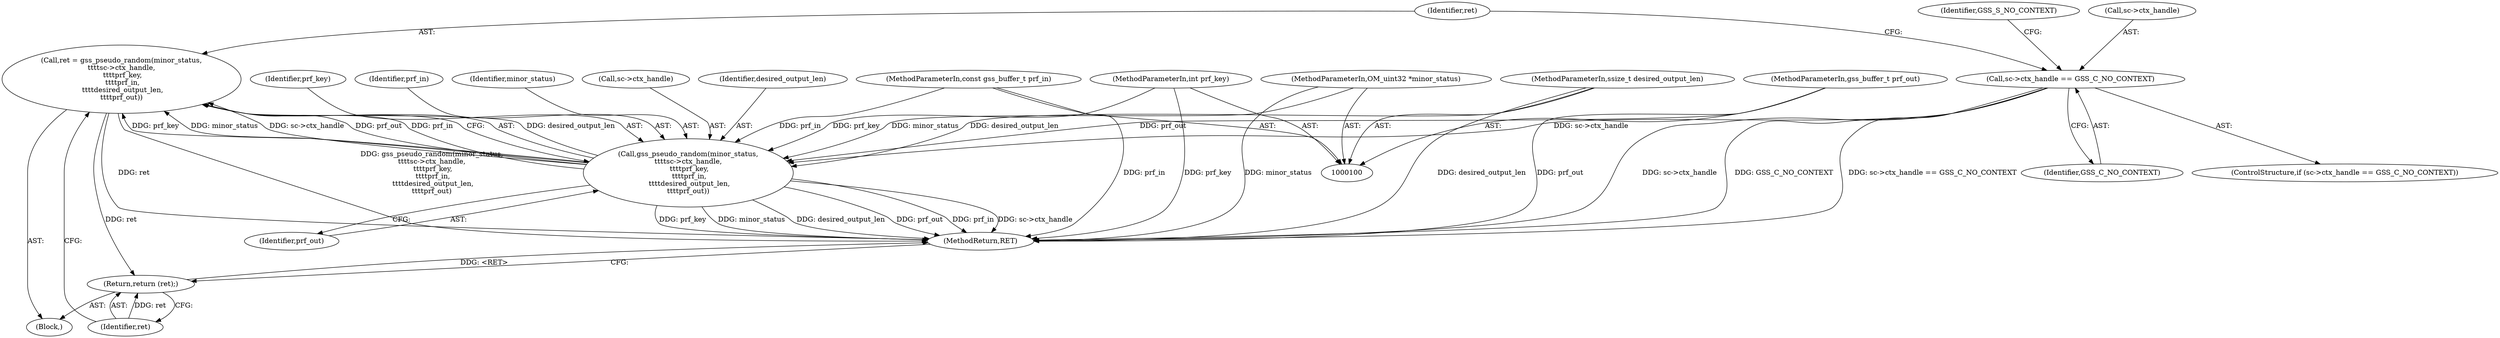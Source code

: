 digraph "0_krb5_b51b33f2bc5d1497ddf5bd107f791c101695000d_16@API" {
"1000123" [label="(Call,ret = gss_pseudo_random(minor_status,\n\t\t\t\tsc->ctx_handle,\n \t\t\t\tprf_key,\n \t\t\t\tprf_in,\n \t\t\t\tdesired_output_len,\n\t\t\t\tprf_out))"];
"1000125" [label="(Call,gss_pseudo_random(minor_status,\n\t\t\t\tsc->ctx_handle,\n \t\t\t\tprf_key,\n \t\t\t\tprf_in,\n \t\t\t\tdesired_output_len,\n\t\t\t\tprf_out))"];
"1000101" [label="(MethodParameterIn,OM_uint32 *minor_status)"];
"1000116" [label="(Call,sc->ctx_handle == GSS_C_NO_CONTEXT)"];
"1000103" [label="(MethodParameterIn,int prf_key)"];
"1000104" [label="(MethodParameterIn,const gss_buffer_t prf_in)"];
"1000105" [label="(MethodParameterIn,ssize_t desired_output_len)"];
"1000106" [label="(MethodParameterIn,gss_buffer_t prf_out)"];
"1000134" [label="(Return,return (ret);)"];
"1000105" [label="(MethodParameterIn,ssize_t desired_output_len)"];
"1000123" [label="(Call,ret = gss_pseudo_random(minor_status,\n\t\t\t\tsc->ctx_handle,\n \t\t\t\tprf_key,\n \t\t\t\tprf_in,\n \t\t\t\tdesired_output_len,\n\t\t\t\tprf_out))"];
"1000130" [label="(Identifier,prf_key)"];
"1000131" [label="(Identifier,prf_in)"];
"1000115" [label="(ControlStructure,if (sc->ctx_handle == GSS_C_NO_CONTEXT))"];
"1000122" [label="(Identifier,GSS_S_NO_CONTEXT)"];
"1000124" [label="(Identifier,ret)"];
"1000136" [label="(MethodReturn,RET)"];
"1000126" [label="(Identifier,minor_status)"];
"1000116" [label="(Call,sc->ctx_handle == GSS_C_NO_CONTEXT)"];
"1000134" [label="(Return,return (ret);)"];
"1000127" [label="(Call,sc->ctx_handle)"];
"1000125" [label="(Call,gss_pseudo_random(minor_status,\n\t\t\t\tsc->ctx_handle,\n \t\t\t\tprf_key,\n \t\t\t\tprf_in,\n \t\t\t\tdesired_output_len,\n\t\t\t\tprf_out))"];
"1000132" [label="(Identifier,desired_output_len)"];
"1000117" [label="(Call,sc->ctx_handle)"];
"1000135" [label="(Identifier,ret)"];
"1000106" [label="(MethodParameterIn,gss_buffer_t prf_out)"];
"1000101" [label="(MethodParameterIn,OM_uint32 *minor_status)"];
"1000120" [label="(Identifier,GSS_C_NO_CONTEXT)"];
"1000107" [label="(Block,)"];
"1000133" [label="(Identifier,prf_out)"];
"1000104" [label="(MethodParameterIn,const gss_buffer_t prf_in)"];
"1000103" [label="(MethodParameterIn,int prf_key)"];
"1000123" -> "1000107"  [label="AST: "];
"1000123" -> "1000125"  [label="CFG: "];
"1000124" -> "1000123"  [label="AST: "];
"1000125" -> "1000123"  [label="AST: "];
"1000135" -> "1000123"  [label="CFG: "];
"1000123" -> "1000136"  [label="DDG: gss_pseudo_random(minor_status,\n\t\t\t\tsc->ctx_handle,\n \t\t\t\tprf_key,\n \t\t\t\tprf_in,\n \t\t\t\tdesired_output_len,\n\t\t\t\tprf_out)"];
"1000123" -> "1000136"  [label="DDG: ret"];
"1000125" -> "1000123"  [label="DDG: desired_output_len"];
"1000125" -> "1000123"  [label="DDG: prf_key"];
"1000125" -> "1000123"  [label="DDG: minor_status"];
"1000125" -> "1000123"  [label="DDG: sc->ctx_handle"];
"1000125" -> "1000123"  [label="DDG: prf_out"];
"1000125" -> "1000123"  [label="DDG: prf_in"];
"1000123" -> "1000134"  [label="DDG: ret"];
"1000125" -> "1000133"  [label="CFG: "];
"1000126" -> "1000125"  [label="AST: "];
"1000127" -> "1000125"  [label="AST: "];
"1000130" -> "1000125"  [label="AST: "];
"1000131" -> "1000125"  [label="AST: "];
"1000132" -> "1000125"  [label="AST: "];
"1000133" -> "1000125"  [label="AST: "];
"1000125" -> "1000136"  [label="DDG: sc->ctx_handle"];
"1000125" -> "1000136"  [label="DDG: prf_key"];
"1000125" -> "1000136"  [label="DDG: minor_status"];
"1000125" -> "1000136"  [label="DDG: desired_output_len"];
"1000125" -> "1000136"  [label="DDG: prf_out"];
"1000125" -> "1000136"  [label="DDG: prf_in"];
"1000101" -> "1000125"  [label="DDG: minor_status"];
"1000116" -> "1000125"  [label="DDG: sc->ctx_handle"];
"1000103" -> "1000125"  [label="DDG: prf_key"];
"1000104" -> "1000125"  [label="DDG: prf_in"];
"1000105" -> "1000125"  [label="DDG: desired_output_len"];
"1000106" -> "1000125"  [label="DDG: prf_out"];
"1000101" -> "1000100"  [label="AST: "];
"1000101" -> "1000136"  [label="DDG: minor_status"];
"1000116" -> "1000115"  [label="AST: "];
"1000116" -> "1000120"  [label="CFG: "];
"1000117" -> "1000116"  [label="AST: "];
"1000120" -> "1000116"  [label="AST: "];
"1000122" -> "1000116"  [label="CFG: "];
"1000124" -> "1000116"  [label="CFG: "];
"1000116" -> "1000136"  [label="DDG: sc->ctx_handle"];
"1000116" -> "1000136"  [label="DDG: GSS_C_NO_CONTEXT"];
"1000116" -> "1000136"  [label="DDG: sc->ctx_handle == GSS_C_NO_CONTEXT"];
"1000103" -> "1000100"  [label="AST: "];
"1000103" -> "1000136"  [label="DDG: prf_key"];
"1000104" -> "1000100"  [label="AST: "];
"1000104" -> "1000136"  [label="DDG: prf_in"];
"1000105" -> "1000100"  [label="AST: "];
"1000105" -> "1000136"  [label="DDG: desired_output_len"];
"1000106" -> "1000100"  [label="AST: "];
"1000106" -> "1000136"  [label="DDG: prf_out"];
"1000134" -> "1000107"  [label="AST: "];
"1000134" -> "1000135"  [label="CFG: "];
"1000135" -> "1000134"  [label="AST: "];
"1000136" -> "1000134"  [label="CFG: "];
"1000134" -> "1000136"  [label="DDG: <RET>"];
"1000135" -> "1000134"  [label="DDG: ret"];
}
